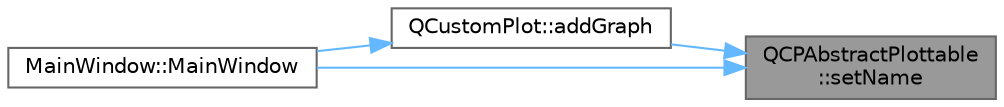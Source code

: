 digraph "QCPAbstractPlottable::setName"
{
 // LATEX_PDF_SIZE
  bgcolor="transparent";
  edge [fontname=Helvetica,fontsize=10,labelfontname=Helvetica,labelfontsize=10];
  node [fontname=Helvetica,fontsize=10,shape=box,height=0.2,width=0.4];
  rankdir="RL";
  Node1 [label="QCPAbstractPlottable\l::setName",height=0.2,width=0.4,color="gray40", fillcolor="grey60", style="filled", fontcolor="black",tooltip=" "];
  Node1 -> Node2 [dir="back",color="steelblue1",style="solid"];
  Node2 [label="QCustomPlot::addGraph",height=0.2,width=0.4,color="grey40", fillcolor="white", style="filled",URL="$class_q_custom_plot.html#a6fb2873d35a8a8089842d81a70a54167",tooltip=" "];
  Node2 -> Node3 [dir="back",color="steelblue1",style="solid"];
  Node3 [label="MainWindow::MainWindow",height=0.2,width=0.4,color="grey40", fillcolor="white", style="filled",URL="$class_main_window.html#a8b244be8b7b7db1b08de2a2acb9409db",tooltip=" "];
  Node1 -> Node3 [dir="back",color="steelblue1",style="solid"];
}
